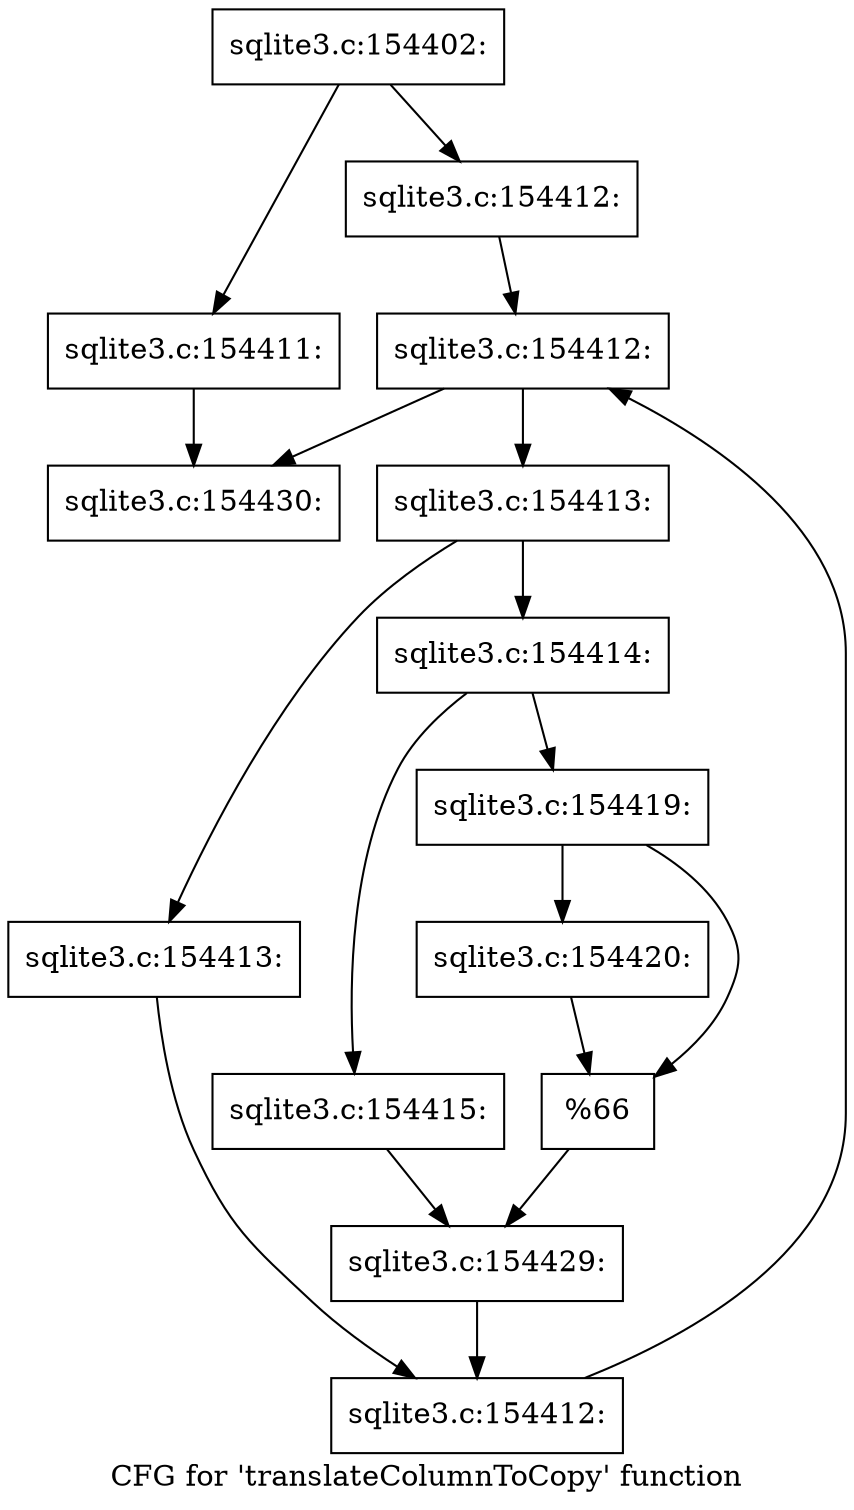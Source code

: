digraph "CFG for 'translateColumnToCopy' function" {
	label="CFG for 'translateColumnToCopy' function";

	Node0x55c0f52d66d0 [shape=record,label="{sqlite3.c:154402:}"];
	Node0x55c0f52d66d0 -> Node0x55c0f98d9ba0;
	Node0x55c0f52d66d0 -> Node0x55c0f98d9bf0;
	Node0x55c0f98d9ba0 [shape=record,label="{sqlite3.c:154411:}"];
	Node0x55c0f98d9ba0 -> Node0x55c0f98da1e0;
	Node0x55c0f98d9bf0 [shape=record,label="{sqlite3.c:154412:}"];
	Node0x55c0f98d9bf0 -> Node0x55c0f98da270;
	Node0x55c0f98da270 [shape=record,label="{sqlite3.c:154412:}"];
	Node0x55c0f98da270 -> Node0x55c0f98da490;
	Node0x55c0f98da270 -> Node0x55c0f98da1e0;
	Node0x55c0f98da490 [shape=record,label="{sqlite3.c:154413:}"];
	Node0x55c0f98da490 -> Node0x55c0f98da910;
	Node0x55c0f98da490 -> Node0x55c0f98da960;
	Node0x55c0f98da910 [shape=record,label="{sqlite3.c:154413:}"];
	Node0x55c0f98da910 -> Node0x55c0f98da400;
	Node0x55c0f98da960 [shape=record,label="{sqlite3.c:154414:}"];
	Node0x55c0f98da960 -> Node0x55c0f98daec0;
	Node0x55c0f98da960 -> Node0x55c0f98daf60;
	Node0x55c0f98daec0 [shape=record,label="{sqlite3.c:154415:}"];
	Node0x55c0f98daec0 -> Node0x55c0f98daf10;
	Node0x55c0f98daf60 [shape=record,label="{sqlite3.c:154419:}"];
	Node0x55c0f98daf60 -> Node0x55c0f98dc4a0;
	Node0x55c0f98daf60 -> Node0x55c0f98dc4f0;
	Node0x55c0f98dc4a0 [shape=record,label="{sqlite3.c:154420:}"];
	Node0x55c0f98dc4a0 -> Node0x55c0f98dc4f0;
	Node0x55c0f98dc4f0 [shape=record,label="{%66}"];
	Node0x55c0f98dc4f0 -> Node0x55c0f98daf10;
	Node0x55c0f98daf10 [shape=record,label="{sqlite3.c:154429:}"];
	Node0x55c0f98daf10 -> Node0x55c0f98da400;
	Node0x55c0f98da400 [shape=record,label="{sqlite3.c:154412:}"];
	Node0x55c0f98da400 -> Node0x55c0f98da270;
	Node0x55c0f98da1e0 [shape=record,label="{sqlite3.c:154430:}"];
}
